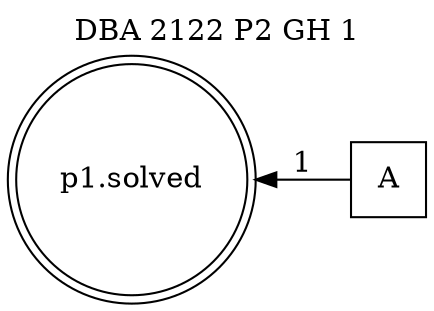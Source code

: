 digraph DBA_2122_P2_GH_1_GOOD {
labelloc="tl"
label= " DBA 2122 P2 GH 1 "
rankdir="RL";
graph [ size=" 10 , 10 !"]

"A" [shape="square" label="A"]
"p1.solved" [shape="doublecircle" label="p1.solved"]
"A" -> "p1.solved" [ label=1]
}
